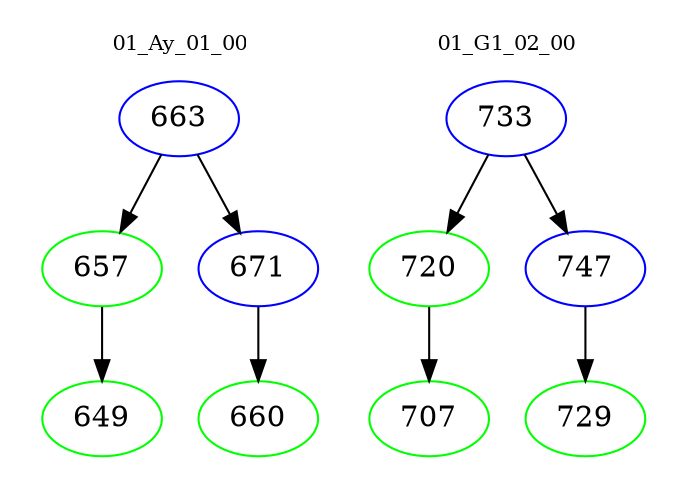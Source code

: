 digraph{
subgraph cluster_0 {
color = white
label = "01_Ay_01_00";
fontsize=10;
T0_663 [label="663", color="blue"]
T0_663 -> T0_657 [color="black"]
T0_657 [label="657", color="green"]
T0_657 -> T0_649 [color="black"]
T0_649 [label="649", color="green"]
T0_663 -> T0_671 [color="black"]
T0_671 [label="671", color="blue"]
T0_671 -> T0_660 [color="black"]
T0_660 [label="660", color="green"]
}
subgraph cluster_1 {
color = white
label = "01_G1_02_00";
fontsize=10;
T1_733 [label="733", color="blue"]
T1_733 -> T1_720 [color="black"]
T1_720 [label="720", color="green"]
T1_720 -> T1_707 [color="black"]
T1_707 [label="707", color="green"]
T1_733 -> T1_747 [color="black"]
T1_747 [label="747", color="blue"]
T1_747 -> T1_729 [color="black"]
T1_729 [label="729", color="green"]
}
}
